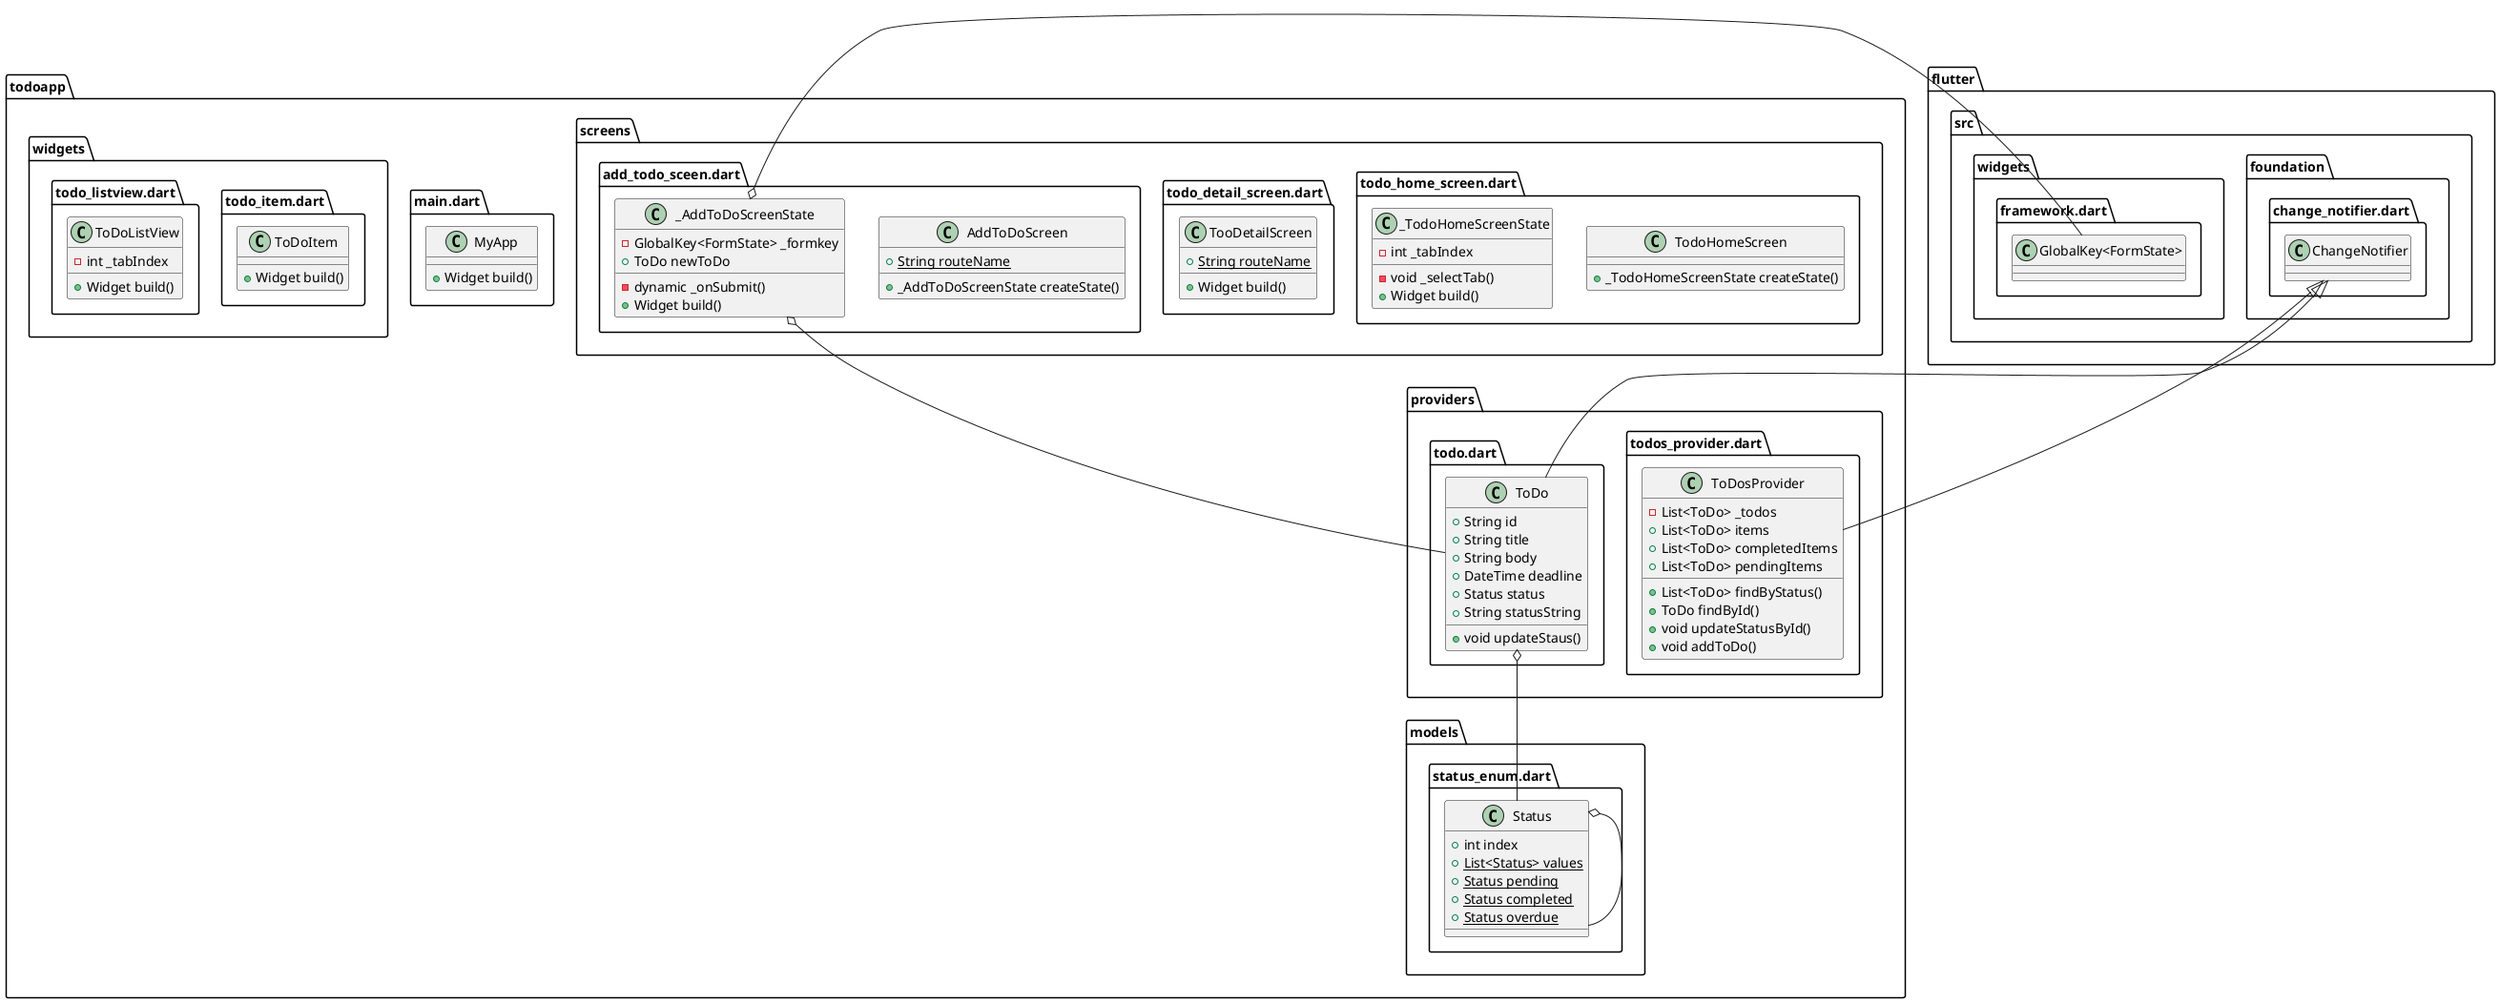 
@startuml
set namespaceSeparator ::

class "todoapp::providers::todos_provider.dart::ToDosProvider" {
  -List<ToDo> _todos
  +List<ToDo> items
  +List<ToDo> completedItems
  +List<ToDo> pendingItems
  +List<ToDo> findByStatus()
  +ToDo findById()
  +void updateStatusById()
  +void addToDo()
}

"flutter::src::foundation::change_notifier.dart::ChangeNotifier" <|-- "todoapp::providers::todos_provider.dart::ToDosProvider"

class "todoapp::providers::todo.dart::ToDo" {
  +String id
  +String title
  +String body
  +DateTime deadline
  +Status status
  +String statusString
  +void updateStaus()
}

"todoapp::providers::todo.dart::ToDo" o-- "todoapp::models::status_enum.dart::Status"
"flutter::src::foundation::change_notifier.dart::ChangeNotifier" <|-- "todoapp::providers::todo.dart::ToDo"

class "todoapp::models::status_enum.dart::Status" {
  +int index
  {static} +List<Status> values
  {static} +Status pending
  {static} +Status completed
  {static} +Status overdue
}

"todoapp::models::status_enum.dart::Status" o-- "todoapp::models::status_enum.dart::Status"

class "todoapp::screens::todo_home_screen.dart::TodoHomeScreen" {
  +_TodoHomeScreenState createState()
}

class "todoapp::screens::todo_home_screen.dart::_TodoHomeScreenState" {
  -int _tabIndex
  -void _selectTab()
  +Widget build()
}

class "todoapp::screens::todo_detail_screen.dart::TooDetailScreen" {
  {static} +String routeName
  +Widget build()
}

class "todoapp::screens::add_todo_sceen.dart::AddToDoScreen" {
  {static} +String routeName
  +_AddToDoScreenState createState()
}

class "todoapp::screens::add_todo_sceen.dart::_AddToDoScreenState" {
  -GlobalKey<FormState> _formkey
  +ToDo newToDo
  -dynamic _onSubmit()
  +Widget build()
}

"todoapp::screens::add_todo_sceen.dart::_AddToDoScreenState" o-- "flutter::src::widgets::framework.dart::GlobalKey<FormState>"
"todoapp::screens::add_todo_sceen.dart::_AddToDoScreenState" o-- "todoapp::providers::todo.dart::ToDo"

class "todoapp::main.dart::MyApp" {
  +Widget build()
}

class "todoapp::widgets::todo_item.dart::ToDoItem" {
  +Widget build()
}

class "todoapp::widgets::todo_listview.dart::ToDoListView" {
  -int _tabIndex
  +Widget build()
}


@enduml